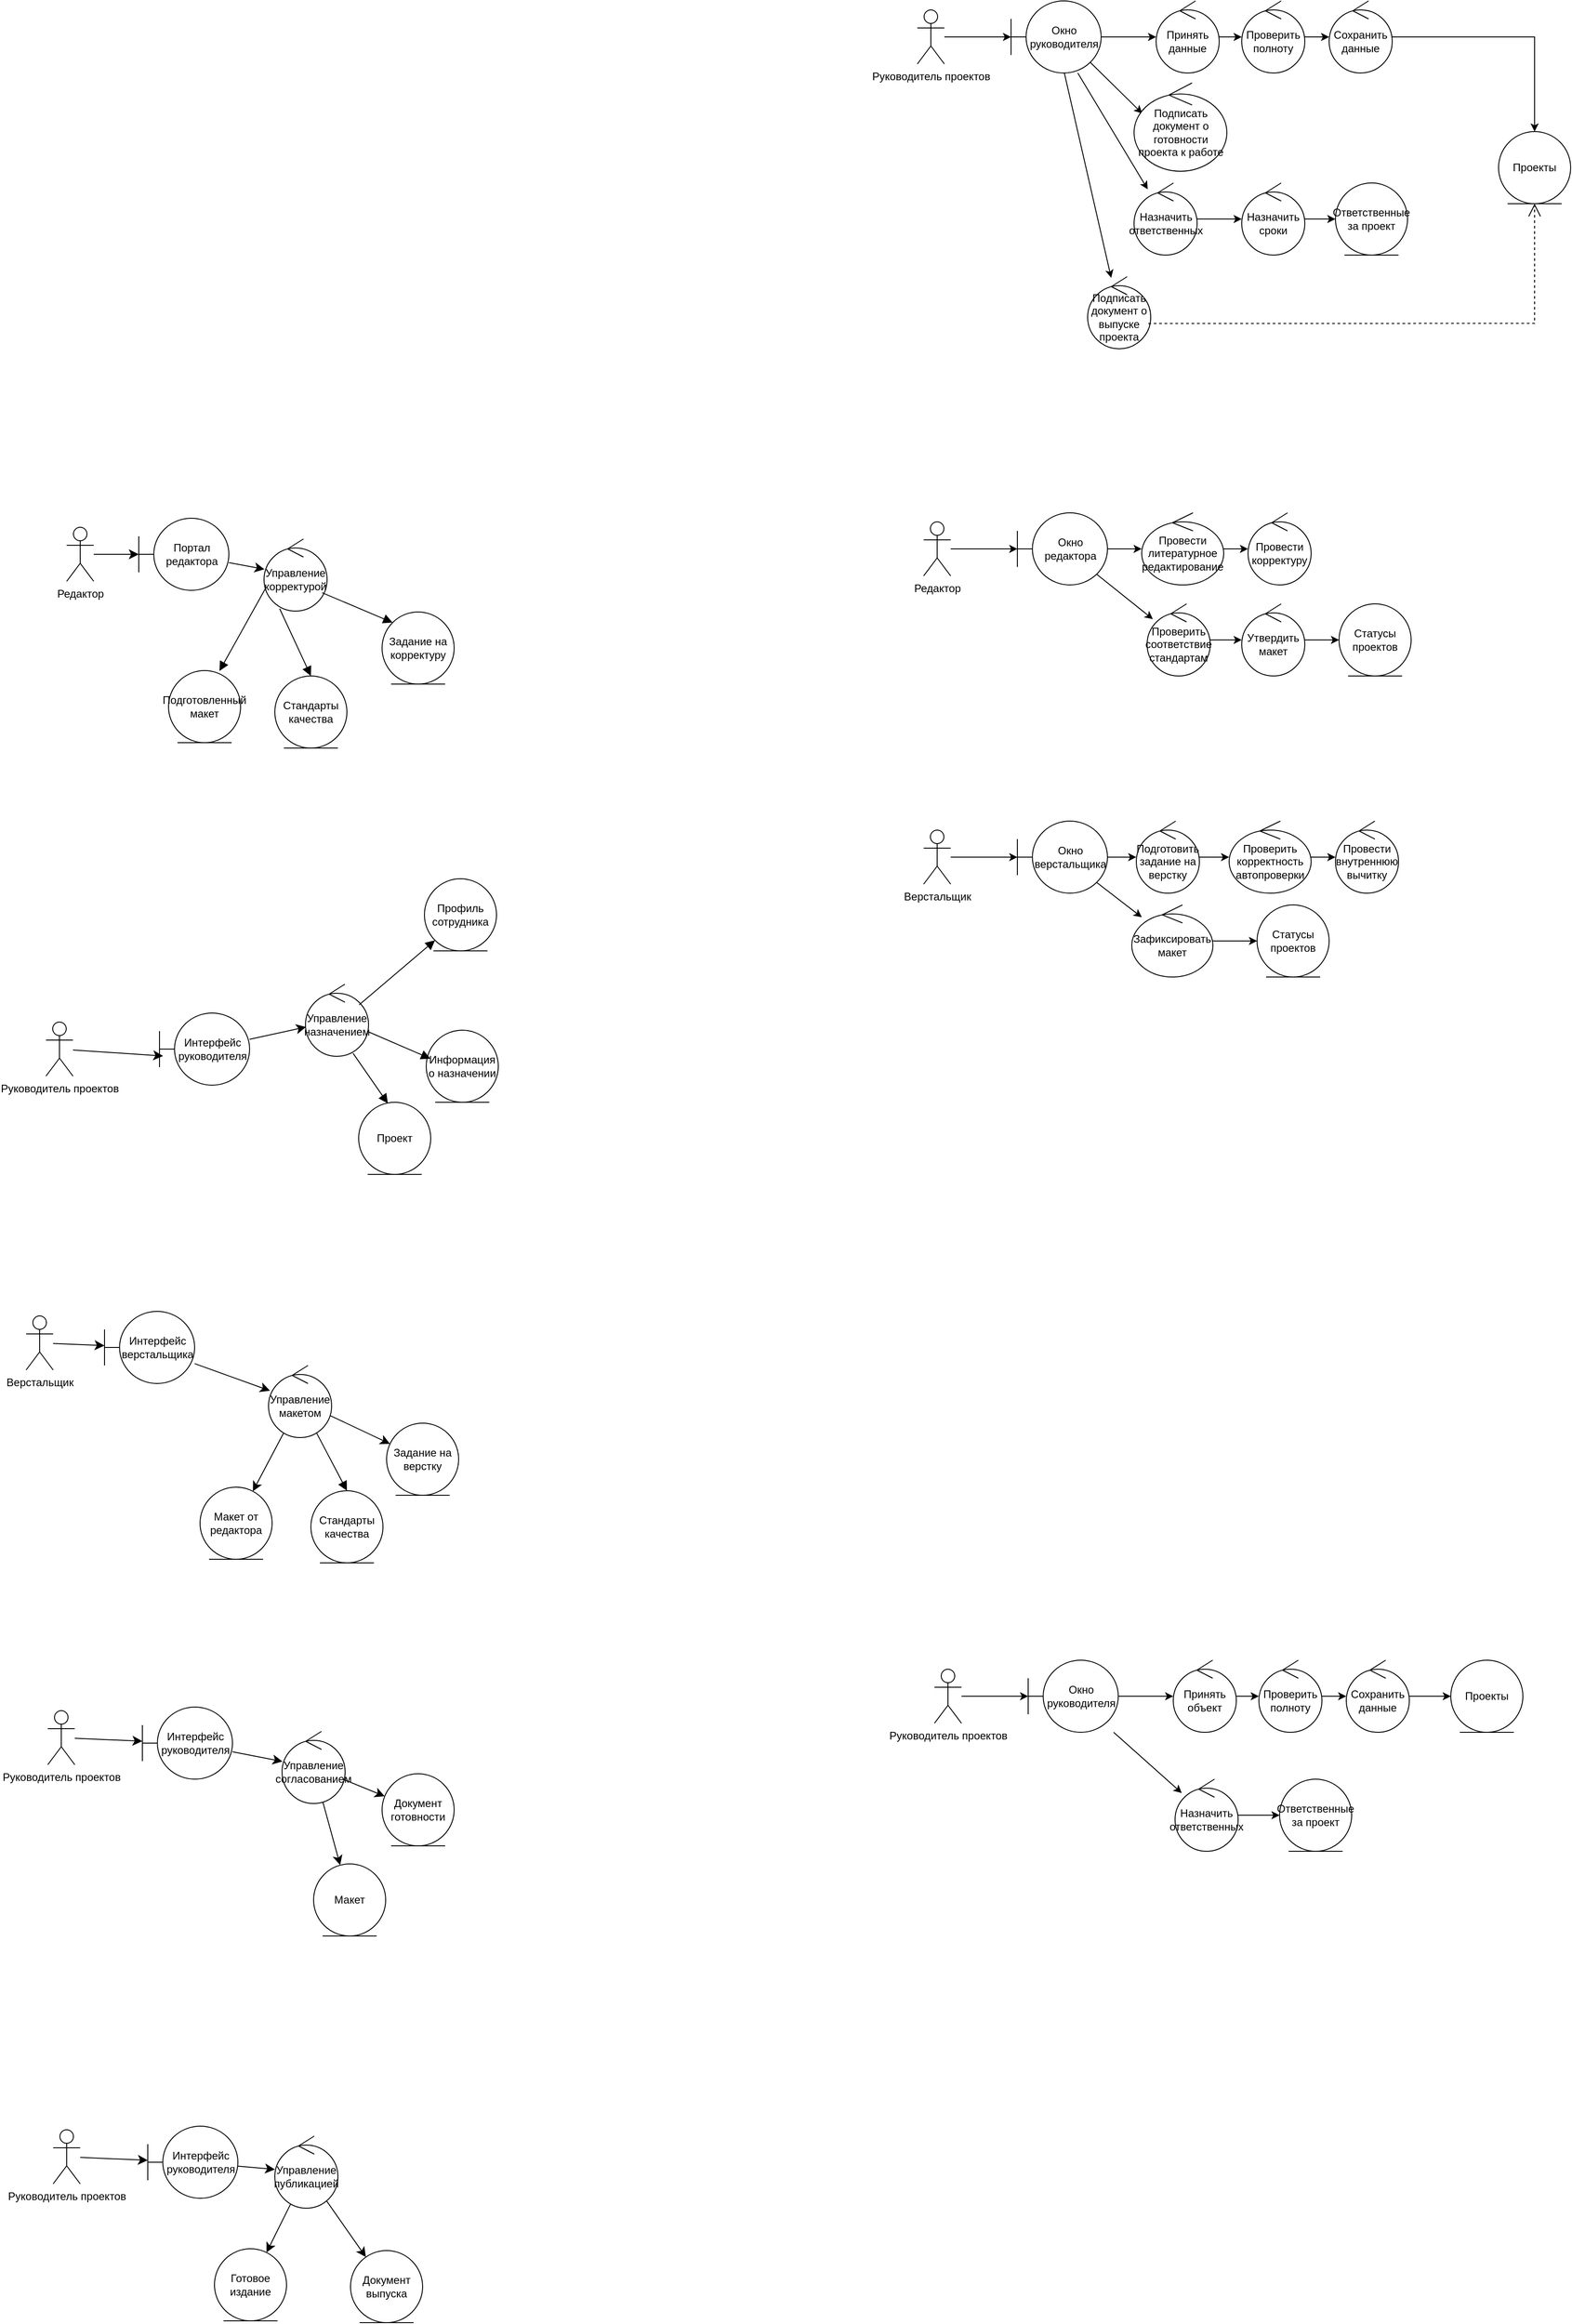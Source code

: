 <mxfile version="28.2.8">
  <diagram name="Страница — 1" id="Dmy3EzZyg0OEUsTDQze_">
    <mxGraphModel dx="1558" dy="1144" grid="0" gridSize="10" guides="1" tooltips="1" connect="1" arrows="1" fold="1" page="0" pageScale="1" pageWidth="827" pageHeight="1169" math="0" shadow="0">
      <root>
        <mxCell id="0" />
        <mxCell id="1" parent="0" />
        <mxCell id="BKL7hSzqMID5r5h3rCaM-19" value="" style="edgeStyle=none;curved=1;rounded=0;orthogonalLoop=1;jettySize=auto;html=1;fontSize=12;startSize=8;endSize=8;" parent="1" source="BKL7hSzqMID5r5h3rCaM-2" target="BKL7hSzqMID5r5h3rCaM-17" edge="1">
          <mxGeometry relative="1" as="geometry" />
        </mxCell>
        <mxCell id="BKL7hSzqMID5r5h3rCaM-2" value="Портал редактора" style="shape=umlBoundary;whiteSpace=wrap;html=1;" parent="1" vertex="1">
          <mxGeometry x="-118" y="265" width="100" height="80" as="geometry" />
        </mxCell>
        <mxCell id="BKL7hSzqMID5r5h3rCaM-32" value="" style="edgeStyle=none;curved=1;rounded=0;orthogonalLoop=1;jettySize=auto;html=1;fontSize=12;startSize=8;endSize=8;" parent="1" source="BKL7hSzqMID5r5h3rCaM-3" target="BKL7hSzqMID5r5h3rCaM-31" edge="1">
          <mxGeometry relative="1" as="geometry" />
        </mxCell>
        <mxCell id="BKL7hSzqMID5r5h3rCaM-3" value="Интерфейс руководителя" style="shape=umlBoundary;whiteSpace=wrap;html=1;" parent="1" vertex="1">
          <mxGeometry x="-95" y="814" width="100" height="80" as="geometry" />
        </mxCell>
        <mxCell id="BKL7hSzqMID5r5h3rCaM-12" value="" style="edgeStyle=none;curved=1;rounded=0;orthogonalLoop=1;jettySize=auto;html=1;fontSize=12;startSize=8;endSize=8;" parent="1" source="BKL7hSzqMID5r5h3rCaM-8" target="BKL7hSzqMID5r5h3rCaM-2" edge="1">
          <mxGeometry relative="1" as="geometry" />
        </mxCell>
        <mxCell id="BKL7hSzqMID5r5h3rCaM-8" value="Редактор" style="shape=umlActor;verticalLabelPosition=bottom;verticalAlign=top;html=1;" parent="1" vertex="1">
          <mxGeometry x="-198" y="275" width="30" height="60" as="geometry" />
        </mxCell>
        <mxCell id="BKL7hSzqMID5r5h3rCaM-16" value="" style="edgeStyle=none;curved=1;rounded=0;orthogonalLoop=1;jettySize=auto;html=1;fontSize=12;startSize=8;endSize=8;" parent="1" source="BKL7hSzqMID5r5h3rCaM-9" target="BKL7hSzqMID5r5h3rCaM-15" edge="1">
          <mxGeometry relative="1" as="geometry" />
        </mxCell>
        <mxCell id="BKL7hSzqMID5r5h3rCaM-9" value="Верстальщик" style="shape=umlActor;verticalLabelPosition=bottom;verticalAlign=top;html=1;" parent="1" vertex="1">
          <mxGeometry x="-243" y="1150" width="30" height="60" as="geometry" />
        </mxCell>
        <mxCell id="BKL7hSzqMID5r5h3rCaM-14" value="" style="edgeStyle=none;curved=1;rounded=0;orthogonalLoop=1;jettySize=auto;html=1;fontSize=12;startSize=8;endSize=8;entryX=0.04;entryY=0.595;entryDx=0;entryDy=0;entryPerimeter=0;" parent="1" source="BKL7hSzqMID5r5h3rCaM-13" target="BKL7hSzqMID5r5h3rCaM-3" edge="1">
          <mxGeometry relative="1" as="geometry">
            <mxPoint x="-208.491" y="788" as="targetPoint" />
          </mxGeometry>
        </mxCell>
        <mxCell id="BKL7hSzqMID5r5h3rCaM-13" value="Руководитель проектов" style="shape=umlActor;verticalLabelPosition=bottom;verticalAlign=top;html=1;" parent="1" vertex="1">
          <mxGeometry x="-221" y="824" width="30" height="60" as="geometry" />
        </mxCell>
        <mxCell id="BKL7hSzqMID5r5h3rCaM-40" value="" style="edgeStyle=none;curved=1;rounded=0;orthogonalLoop=1;jettySize=auto;html=1;fontSize=12;startSize=8;endSize=8;" parent="1" source="BKL7hSzqMID5r5h3rCaM-15" target="BKL7hSzqMID5r5h3rCaM-18" edge="1">
          <mxGeometry relative="1" as="geometry" />
        </mxCell>
        <mxCell id="BKL7hSzqMID5r5h3rCaM-15" value="Интерфейс верстальщика" style="shape=umlBoundary;whiteSpace=wrap;html=1;" parent="1" vertex="1">
          <mxGeometry x="-156" y="1145" width="100" height="80" as="geometry" />
        </mxCell>
        <mxCell id="BKL7hSzqMID5r5h3rCaM-17" value="Управление корректурой" style="ellipse;shape=umlControl;whiteSpace=wrap;html=1;" parent="1" vertex="1">
          <mxGeometry x="21" y="288" width="70" height="80" as="geometry" />
        </mxCell>
        <mxCell id="BKL7hSzqMID5r5h3rCaM-46" value="" style="edgeStyle=none;curved=1;rounded=0;orthogonalLoop=1;jettySize=auto;html=1;fontSize=12;startSize=8;endSize=8;" parent="1" source="BKL7hSzqMID5r5h3rCaM-18" target="BKL7hSzqMID5r5h3rCaM-42" edge="1">
          <mxGeometry relative="1" as="geometry" />
        </mxCell>
        <mxCell id="BKL7hSzqMID5r5h3rCaM-47" value="" style="edgeStyle=none;curved=1;rounded=0;orthogonalLoop=1;jettySize=auto;html=1;fontSize=12;startSize=8;endSize=8;" parent="1" source="BKL7hSzqMID5r5h3rCaM-18" target="BKL7hSzqMID5r5h3rCaM-43" edge="1">
          <mxGeometry relative="1" as="geometry" />
        </mxCell>
        <mxCell id="BKL7hSzqMID5r5h3rCaM-18" value="Управление макетом" style="ellipse;shape=umlControl;whiteSpace=wrap;html=1;" parent="1" vertex="1">
          <mxGeometry x="26" y="1205" width="70" height="80" as="geometry" />
        </mxCell>
        <mxCell id="BKL7hSzqMID5r5h3rCaM-20" value="Стандарты качества" style="ellipse;shape=umlEntity;whiteSpace=wrap;html=1;" parent="1" vertex="1">
          <mxGeometry x="33" y="440" width="80" height="80" as="geometry" />
        </mxCell>
        <mxCell id="BKL7hSzqMID5r5h3rCaM-21" value="Подготовленный макет" style="ellipse;shape=umlEntity;whiteSpace=wrap;html=1;" parent="1" vertex="1">
          <mxGeometry x="-85" y="434" width="80" height="80" as="geometry" />
        </mxCell>
        <mxCell id="BKL7hSzqMID5r5h3rCaM-22" value="Задание на корректуру" style="ellipse;shape=umlEntity;whiteSpace=wrap;html=1;" parent="1" vertex="1">
          <mxGeometry x="152" y="369" width="80" height="80" as="geometry" />
        </mxCell>
        <mxCell id="BKL7hSzqMID5r5h3rCaM-23" value="" style="endArrow=block;endFill=1;html=1;align=left;verticalAlign=top;rounded=0;fontSize=12;startSize=8;endSize=8;exitX=0.922;exitY=0.746;exitDx=0;exitDy=0;exitPerimeter=0;entryX=0;entryY=0;entryDx=0;entryDy=0;" parent="1" source="BKL7hSzqMID5r5h3rCaM-17" target="BKL7hSzqMID5r5h3rCaM-22" edge="1">
          <mxGeometry x="-1" relative="1" as="geometry">
            <mxPoint x="101" y="552" as="sourcePoint" />
            <mxPoint x="261" y="552" as="targetPoint" />
          </mxGeometry>
        </mxCell>
        <mxCell id="BKL7hSzqMID5r5h3rCaM-25" value="" style="endArrow=block;endFill=1;html=1;align=left;verticalAlign=top;rounded=0;fontSize=12;startSize=8;endSize=8;exitX=0.248;exitY=0.967;exitDx=0;exitDy=0;exitPerimeter=0;entryX=0.5;entryY=0;entryDx=0;entryDy=0;" parent="1" source="BKL7hSzqMID5r5h3rCaM-17" target="BKL7hSzqMID5r5h3rCaM-20" edge="1">
          <mxGeometry x="-1" relative="1" as="geometry">
            <mxPoint x="82" y="416" as="sourcePoint" />
            <mxPoint x="128" y="471" as="targetPoint" />
            <mxPoint as="offset" />
          </mxGeometry>
        </mxCell>
        <mxCell id="BKL7hSzqMID5r5h3rCaM-27" value="" style="endArrow=block;endFill=1;html=1;align=left;verticalAlign=top;rounded=0;fontSize=12;startSize=8;endSize=8;exitX=0.032;exitY=0.672;exitDx=0;exitDy=0;exitPerimeter=0;entryX=0.707;entryY=0.006;entryDx=0;entryDy=0;entryPerimeter=0;" parent="1" source="BKL7hSzqMID5r5h3rCaM-17" target="BKL7hSzqMID5r5h3rCaM-21" edge="1">
          <mxGeometry x="-1" relative="1" as="geometry">
            <mxPoint x="-46" y="403" as="sourcePoint" />
            <mxPoint y="458" as="targetPoint" />
          </mxGeometry>
        </mxCell>
        <mxCell id="BKL7hSzqMID5r5h3rCaM-31" value="Управление назначением" style="ellipse;shape=umlControl;whiteSpace=wrap;html=1;" parent="1" vertex="1">
          <mxGeometry x="67" y="782" width="70" height="80" as="geometry" />
        </mxCell>
        <mxCell id="BKL7hSzqMID5r5h3rCaM-33" value="Информация о назначении" style="ellipse;shape=umlEntity;whiteSpace=wrap;html=1;" parent="1" vertex="1">
          <mxGeometry x="201" y="833" width="80" height="80" as="geometry" />
        </mxCell>
        <mxCell id="BKL7hSzqMID5r5h3rCaM-34" value="Проект" style="ellipse;shape=umlEntity;whiteSpace=wrap;html=1;" parent="1" vertex="1">
          <mxGeometry x="126" y="913" width="80" height="80" as="geometry" />
        </mxCell>
        <mxCell id="BKL7hSzqMID5r5h3rCaM-35" value="" style="endArrow=block;endFill=1;html=1;align=left;verticalAlign=top;rounded=0;fontSize=12;startSize=8;endSize=8;exitX=1.008;exitY=0.664;exitDx=0;exitDy=0;exitPerimeter=0;entryX=0.059;entryY=0.395;entryDx=0;entryDy=0;entryPerimeter=0;" parent="1" source="BKL7hSzqMID5r5h3rCaM-31" target="BKL7hSzqMID5r5h3rCaM-33" edge="1">
          <mxGeometry x="-1" relative="1" as="geometry">
            <mxPoint x="146" y="819.5" as="sourcePoint" />
            <mxPoint x="192" y="874.5" as="targetPoint" />
          </mxGeometry>
        </mxCell>
        <mxCell id="BKL7hSzqMID5r5h3rCaM-36" value="" style="endArrow=block;endFill=1;html=1;align=left;verticalAlign=top;rounded=0;fontSize=12;startSize=8;endSize=8;exitX=0.755;exitY=0.959;exitDx=0;exitDy=0;exitPerimeter=0;entryX=0.405;entryY=0.016;entryDx=0;entryDy=0;entryPerimeter=0;" parent="1" source="BKL7hSzqMID5r5h3rCaM-31" target="BKL7hSzqMID5r5h3rCaM-34" edge="1">
          <mxGeometry x="-1" relative="1" as="geometry">
            <mxPoint x="117" y="844" as="sourcePoint" />
            <mxPoint x="163" y="899" as="targetPoint" />
          </mxGeometry>
        </mxCell>
        <mxCell id="BKL7hSzqMID5r5h3rCaM-37" value="Профиль сотрудника" style="ellipse;shape=umlEntity;whiteSpace=wrap;html=1;" parent="1" vertex="1">
          <mxGeometry x="199" y="665" width="80" height="80" as="geometry" />
        </mxCell>
        <mxCell id="BKL7hSzqMID5r5h3rCaM-38" value="" style="endArrow=block;endFill=1;html=1;align=left;verticalAlign=top;rounded=0;fontSize=12;startSize=8;endSize=8;exitX=0.851;exitY=0.286;exitDx=0;exitDy=0;exitPerimeter=0;entryX=0;entryY=1;entryDx=0;entryDy=0;" parent="1" source="BKL7hSzqMID5r5h3rCaM-31" target="BKL7hSzqMID5r5h3rCaM-37" edge="1">
          <mxGeometry x="-1" relative="1" as="geometry">
            <mxPoint x="158" y="842" as="sourcePoint" />
            <mxPoint x="204" y="897" as="targetPoint" />
          </mxGeometry>
        </mxCell>
        <mxCell id="BKL7hSzqMID5r5h3rCaM-41" value="Стандарты качества" style="ellipse;shape=umlEntity;whiteSpace=wrap;html=1;" parent="1" vertex="1">
          <mxGeometry x="73" y="1344" width="80" height="80" as="geometry" />
        </mxCell>
        <mxCell id="BKL7hSzqMID5r5h3rCaM-42" value="Макет от редактора" style="ellipse;shape=umlEntity;whiteSpace=wrap;html=1;" parent="1" vertex="1">
          <mxGeometry x="-50" y="1340" width="80" height="80" as="geometry" />
        </mxCell>
        <mxCell id="BKL7hSzqMID5r5h3rCaM-43" value="Задание на верстку" style="ellipse;shape=umlEntity;whiteSpace=wrap;html=1;" parent="1" vertex="1">
          <mxGeometry x="157" y="1269" width="80" height="80" as="geometry" />
        </mxCell>
        <mxCell id="BKL7hSzqMID5r5h3rCaM-44" value="" style="endArrow=block;endFill=1;html=1;align=left;verticalAlign=top;rounded=0;fontSize=12;startSize=8;endSize=8;entryX=0.5;entryY=0;entryDx=0;entryDy=0;" parent="1" source="BKL7hSzqMID5r5h3rCaM-18" target="BKL7hSzqMID5r5h3rCaM-41" edge="1">
          <mxGeometry x="-1" relative="1" as="geometry">
            <mxPoint x="74" y="1285" as="sourcePoint" />
            <mxPoint x="164" y="1391" as="targetPoint" />
            <mxPoint as="offset" />
          </mxGeometry>
        </mxCell>
        <mxCell id="BKL7hSzqMID5r5h3rCaM-52" value="" style="edgeStyle=none;curved=1;rounded=0;orthogonalLoop=1;jettySize=auto;html=1;fontSize=12;startSize=8;endSize=8;" parent="1" source="BKL7hSzqMID5r5h3rCaM-48" target="BKL7hSzqMID5r5h3rCaM-51" edge="1">
          <mxGeometry relative="1" as="geometry" />
        </mxCell>
        <mxCell id="BKL7hSzqMID5r5h3rCaM-48" value="Руководитель проектов" style="shape=umlActor;verticalLabelPosition=bottom;verticalAlign=top;html=1;" parent="1" vertex="1">
          <mxGeometry x="-219" y="1588" width="30" height="60" as="geometry" />
        </mxCell>
        <mxCell id="BKL7hSzqMID5r5h3rCaM-58" value="" style="edgeStyle=none;curved=1;rounded=0;orthogonalLoop=1;jettySize=auto;html=1;fontSize=12;startSize=8;endSize=8;" parent="1" source="BKL7hSzqMID5r5h3rCaM-51" target="BKL7hSzqMID5r5h3rCaM-56" edge="1">
          <mxGeometry relative="1" as="geometry" />
        </mxCell>
        <mxCell id="BKL7hSzqMID5r5h3rCaM-51" value="Интерфейс руководителя" style="shape=umlBoundary;whiteSpace=wrap;html=1;" parent="1" vertex="1">
          <mxGeometry x="-114" y="1584" width="100" height="80" as="geometry" />
        </mxCell>
        <mxCell id="BKL7hSzqMID5r5h3rCaM-66" value="" style="edgeStyle=none;curved=1;rounded=0;orthogonalLoop=1;jettySize=auto;html=1;fontSize=12;startSize=8;endSize=8;" parent="1" source="BKL7hSzqMID5r5h3rCaM-56" target="BKL7hSzqMID5r5h3rCaM-61" edge="1">
          <mxGeometry relative="1" as="geometry" />
        </mxCell>
        <mxCell id="BKL7hSzqMID5r5h3rCaM-67" value="" style="edgeStyle=none;curved=1;rounded=0;orthogonalLoop=1;jettySize=auto;html=1;fontSize=12;startSize=8;endSize=8;" parent="1" source="BKL7hSzqMID5r5h3rCaM-56" target="BKL7hSzqMID5r5h3rCaM-60" edge="1">
          <mxGeometry relative="1" as="geometry" />
        </mxCell>
        <mxCell id="BKL7hSzqMID5r5h3rCaM-56" value="Управление согласованием" style="ellipse;shape=umlControl;whiteSpace=wrap;html=1;" parent="1" vertex="1">
          <mxGeometry x="41" y="1611" width="70" height="80" as="geometry" />
        </mxCell>
        <mxCell id="BKL7hSzqMID5r5h3rCaM-60" value="Документ готовности" style="ellipse;shape=umlEntity;whiteSpace=wrap;html=1;" parent="1" vertex="1">
          <mxGeometry x="152" y="1658" width="80" height="80" as="geometry" />
        </mxCell>
        <mxCell id="BKL7hSzqMID5r5h3rCaM-61" value="Макет" style="ellipse;shape=umlEntity;whiteSpace=wrap;html=1;" parent="1" vertex="1">
          <mxGeometry x="76" y="1758" width="80" height="80" as="geometry" />
        </mxCell>
        <mxCell id="BKL7hSzqMID5r5h3rCaM-68" value="" style="edgeStyle=none;curved=1;rounded=0;orthogonalLoop=1;jettySize=auto;html=1;fontSize=12;startSize=8;endSize=8;" parent="1" source="BKL7hSzqMID5r5h3rCaM-69" target="BKL7hSzqMID5r5h3rCaM-71" edge="1">
          <mxGeometry relative="1" as="geometry" />
        </mxCell>
        <mxCell id="BKL7hSzqMID5r5h3rCaM-69" value="Руководитель проектов" style="shape=umlActor;verticalLabelPosition=bottom;verticalAlign=top;html=1;" parent="1" vertex="1">
          <mxGeometry x="-213" y="2053" width="30" height="60" as="geometry" />
        </mxCell>
        <mxCell id="BKL7hSzqMID5r5h3rCaM-70" value="" style="edgeStyle=none;curved=1;rounded=0;orthogonalLoop=1;jettySize=auto;html=1;fontSize=12;startSize=8;endSize=8;" parent="1" source="BKL7hSzqMID5r5h3rCaM-71" target="BKL7hSzqMID5r5h3rCaM-74" edge="1">
          <mxGeometry relative="1" as="geometry" />
        </mxCell>
        <mxCell id="BKL7hSzqMID5r5h3rCaM-71" value="Интерфейс руководителя" style="shape=umlBoundary;whiteSpace=wrap;html=1;" parent="1" vertex="1">
          <mxGeometry x="-108" y="2049" width="100" height="80" as="geometry" />
        </mxCell>
        <mxCell id="BKL7hSzqMID5r5h3rCaM-72" value="" style="edgeStyle=none;curved=1;rounded=0;orthogonalLoop=1;jettySize=auto;html=1;fontSize=12;startSize=8;endSize=8;" parent="1" source="BKL7hSzqMID5r5h3rCaM-74" target="BKL7hSzqMID5r5h3rCaM-76" edge="1">
          <mxGeometry relative="1" as="geometry" />
        </mxCell>
        <mxCell id="BKL7hSzqMID5r5h3rCaM-73" value="" style="edgeStyle=none;curved=1;rounded=0;orthogonalLoop=1;jettySize=auto;html=1;fontSize=12;startSize=8;endSize=8;" parent="1" source="BKL7hSzqMID5r5h3rCaM-74" target="BKL7hSzqMID5r5h3rCaM-75" edge="1">
          <mxGeometry relative="1" as="geometry" />
        </mxCell>
        <mxCell id="BKL7hSzqMID5r5h3rCaM-74" value="Управление публикацией" style="ellipse;shape=umlControl;whiteSpace=wrap;html=1;" parent="1" vertex="1">
          <mxGeometry x="33" y="2060" width="70" height="80" as="geometry" />
        </mxCell>
        <mxCell id="BKL7hSzqMID5r5h3rCaM-75" value="Документ выпуска" style="ellipse;shape=umlEntity;whiteSpace=wrap;html=1;" parent="1" vertex="1">
          <mxGeometry x="117" y="2187" width="80" height="80" as="geometry" />
        </mxCell>
        <mxCell id="BKL7hSzqMID5r5h3rCaM-76" value="Готовое издание" style="ellipse;shape=umlEntity;whiteSpace=wrap;html=1;" parent="1" vertex="1">
          <mxGeometry x="-34" y="2185" width="80" height="80" as="geometry" />
        </mxCell>
        <mxCell id="clYEneUToOOTJ59yBloa-11" value="" style="edgeStyle=orthogonalEdgeStyle;rounded=0;orthogonalLoop=1;jettySize=auto;html=1;" parent="1" source="clYEneUToOOTJ59yBloa-1" target="clYEneUToOOTJ59yBloa-8" edge="1">
          <mxGeometry relative="1" as="geometry" />
        </mxCell>
        <mxCell id="clYEneUToOOTJ59yBloa-1" value="Принять объект" style="ellipse;shape=umlControl;whiteSpace=wrap;html=1;" parent="1" vertex="1">
          <mxGeometry x="1030" y="1532" width="70" height="80" as="geometry" />
        </mxCell>
        <mxCell id="clYEneUToOOTJ59yBloa-6" value="" style="edgeStyle=orthogonalEdgeStyle;rounded=0;orthogonalLoop=1;jettySize=auto;html=1;" parent="1" source="clYEneUToOOTJ59yBloa-2" target="clYEneUToOOTJ59yBloa-3" edge="1">
          <mxGeometry relative="1" as="geometry" />
        </mxCell>
        <mxCell id="clYEneUToOOTJ59yBloa-2" value="Руководитель проектов" style="shape=umlActor;verticalLabelPosition=bottom;verticalAlign=top;html=1;" parent="1" vertex="1">
          <mxGeometry x="765" y="1542" width="30" height="60" as="geometry" />
        </mxCell>
        <mxCell id="clYEneUToOOTJ59yBloa-7" value="" style="edgeStyle=orthogonalEdgeStyle;rounded=0;orthogonalLoop=1;jettySize=auto;html=1;" parent="1" source="clYEneUToOOTJ59yBloa-3" target="clYEneUToOOTJ59yBloa-1" edge="1">
          <mxGeometry relative="1" as="geometry" />
        </mxCell>
        <mxCell id="hmrP-TAmWbnBBcYWX02s-4" value="" style="rounded=0;orthogonalLoop=1;jettySize=auto;html=1;" edge="1" parent="1" source="clYEneUToOOTJ59yBloa-3" target="hmrP-TAmWbnBBcYWX02s-1">
          <mxGeometry relative="1" as="geometry" />
        </mxCell>
        <mxCell id="clYEneUToOOTJ59yBloa-3" value="Окно руководителя" style="shape=umlBoundary;whiteSpace=wrap;html=1;" parent="1" vertex="1">
          <mxGeometry x="869" y="1532" width="100" height="80" as="geometry" />
        </mxCell>
        <mxCell id="clYEneUToOOTJ59yBloa-12" value="" style="edgeStyle=orthogonalEdgeStyle;rounded=0;orthogonalLoop=1;jettySize=auto;html=1;" parent="1" source="clYEneUToOOTJ59yBloa-8" target="clYEneUToOOTJ59yBloa-10" edge="1">
          <mxGeometry relative="1" as="geometry" />
        </mxCell>
        <mxCell id="clYEneUToOOTJ59yBloa-8" value="Проверить полноту" style="ellipse;shape=umlControl;whiteSpace=wrap;html=1;" parent="1" vertex="1">
          <mxGeometry x="1125" y="1532" width="70" height="80" as="geometry" />
        </mxCell>
        <mxCell id="clYEneUToOOTJ59yBloa-14" value="" style="edgeStyle=orthogonalEdgeStyle;rounded=0;orthogonalLoop=1;jettySize=auto;html=1;" parent="1" source="clYEneUToOOTJ59yBloa-10" target="clYEneUToOOTJ59yBloa-13" edge="1">
          <mxGeometry relative="1" as="geometry" />
        </mxCell>
        <mxCell id="clYEneUToOOTJ59yBloa-10" value="Сохранить данные" style="ellipse;shape=umlControl;whiteSpace=wrap;html=1;" parent="1" vertex="1">
          <mxGeometry x="1222" y="1532" width="70" height="80" as="geometry" />
        </mxCell>
        <mxCell id="clYEneUToOOTJ59yBloa-13" value="Проекты" style="ellipse;shape=umlEntity;whiteSpace=wrap;html=1;" parent="1" vertex="1">
          <mxGeometry x="1338" y="1532" width="80" height="80" as="geometry" />
        </mxCell>
        <mxCell id="hmrP-TAmWbnBBcYWX02s-5" value="" style="edgeStyle=orthogonalEdgeStyle;rounded=0;orthogonalLoop=1;jettySize=auto;html=1;" edge="1" parent="1" source="hmrP-TAmWbnBBcYWX02s-1" target="hmrP-TAmWbnBBcYWX02s-3">
          <mxGeometry relative="1" as="geometry">
            <mxPoint x="1135.0" y="1704.077" as="targetPoint" />
          </mxGeometry>
        </mxCell>
        <mxCell id="hmrP-TAmWbnBBcYWX02s-1" value="Назначить ответственных" style="ellipse;shape=umlControl;whiteSpace=wrap;html=1;" vertex="1" parent="1">
          <mxGeometry x="1032" y="1664" width="70" height="80" as="geometry" />
        </mxCell>
        <mxCell id="hmrP-TAmWbnBBcYWX02s-3" value="Ответственные за проект" style="ellipse;shape=umlEntity;whiteSpace=wrap;html=1;" vertex="1" parent="1">
          <mxGeometry x="1148" y="1664" width="80" height="80" as="geometry" />
        </mxCell>
        <mxCell id="hmrP-TAmWbnBBcYWX02s-7" value="" style="edgeStyle=orthogonalEdgeStyle;rounded=0;orthogonalLoop=1;jettySize=auto;html=1;" edge="1" parent="1" source="hmrP-TAmWbnBBcYWX02s-8" target="hmrP-TAmWbnBBcYWX02s-15">
          <mxGeometry relative="1" as="geometry" />
        </mxCell>
        <mxCell id="hmrP-TAmWbnBBcYWX02s-8" value="Принять данные" style="ellipse;shape=umlControl;whiteSpace=wrap;html=1;" vertex="1" parent="1">
          <mxGeometry x="1011" y="-309" width="70" height="80" as="geometry" />
        </mxCell>
        <mxCell id="hmrP-TAmWbnBBcYWX02s-9" value="" style="edgeStyle=orthogonalEdgeStyle;rounded=0;orthogonalLoop=1;jettySize=auto;html=1;" edge="1" parent="1" source="hmrP-TAmWbnBBcYWX02s-10" target="hmrP-TAmWbnBBcYWX02s-13">
          <mxGeometry relative="1" as="geometry" />
        </mxCell>
        <mxCell id="hmrP-TAmWbnBBcYWX02s-10" value="Руководитель проектов" style="shape=umlActor;verticalLabelPosition=bottom;verticalAlign=top;html=1;" vertex="1" parent="1">
          <mxGeometry x="746" y="-299" width="30" height="60" as="geometry" />
        </mxCell>
        <mxCell id="hmrP-TAmWbnBBcYWX02s-11" value="" style="edgeStyle=orthogonalEdgeStyle;rounded=0;orthogonalLoop=1;jettySize=auto;html=1;" edge="1" parent="1" source="hmrP-TAmWbnBBcYWX02s-13" target="hmrP-TAmWbnBBcYWX02s-8">
          <mxGeometry relative="1" as="geometry" />
        </mxCell>
        <mxCell id="hmrP-TAmWbnBBcYWX02s-12" value="" style="rounded=0;orthogonalLoop=1;jettySize=auto;html=1;" edge="1" parent="1" source="hmrP-TAmWbnBBcYWX02s-13" target="hmrP-TAmWbnBBcYWX02s-20">
          <mxGeometry relative="1" as="geometry" />
        </mxCell>
        <mxCell id="hmrP-TAmWbnBBcYWX02s-25" value="" style="rounded=0;orthogonalLoop=1;jettySize=auto;html=1;entryX=0.088;entryY=0.346;entryDx=0;entryDy=0;entryPerimeter=0;exitX=0.871;exitY=0.842;exitDx=0;exitDy=0;exitPerimeter=0;" edge="1" parent="1" source="hmrP-TAmWbnBBcYWX02s-13" target="hmrP-TAmWbnBBcYWX02s-26">
          <mxGeometry relative="1" as="geometry">
            <mxPoint x="1006.589" y="-181.36" as="targetPoint" />
          </mxGeometry>
        </mxCell>
        <mxCell id="hmrP-TAmWbnBBcYWX02s-29" value="" style="rounded=0;orthogonalLoop=1;jettySize=auto;html=1;" edge="1" parent="1" source="hmrP-TAmWbnBBcYWX02s-13" target="hmrP-TAmWbnBBcYWX02s-28">
          <mxGeometry relative="1" as="geometry" />
        </mxCell>
        <mxCell id="hmrP-TAmWbnBBcYWX02s-13" value="Окно руководителя" style="shape=umlBoundary;whiteSpace=wrap;html=1;" vertex="1" parent="1">
          <mxGeometry x="850" y="-309" width="100" height="80" as="geometry" />
        </mxCell>
        <mxCell id="hmrP-TAmWbnBBcYWX02s-14" value="" style="edgeStyle=orthogonalEdgeStyle;rounded=0;orthogonalLoop=1;jettySize=auto;html=1;" edge="1" parent="1" source="hmrP-TAmWbnBBcYWX02s-15" target="hmrP-TAmWbnBBcYWX02s-17">
          <mxGeometry relative="1" as="geometry" />
        </mxCell>
        <mxCell id="hmrP-TAmWbnBBcYWX02s-15" value="Проверить полноту" style="ellipse;shape=umlControl;whiteSpace=wrap;html=1;" vertex="1" parent="1">
          <mxGeometry x="1106" y="-309" width="70" height="80" as="geometry" />
        </mxCell>
        <mxCell id="hmrP-TAmWbnBBcYWX02s-16" value="" style="edgeStyle=orthogonalEdgeStyle;rounded=0;orthogonalLoop=1;jettySize=auto;html=1;" edge="1" parent="1" source="hmrP-TAmWbnBBcYWX02s-17" target="hmrP-TAmWbnBBcYWX02s-18">
          <mxGeometry relative="1" as="geometry" />
        </mxCell>
        <mxCell id="hmrP-TAmWbnBBcYWX02s-17" value="Сохранить данные" style="ellipse;shape=umlControl;whiteSpace=wrap;html=1;" vertex="1" parent="1">
          <mxGeometry x="1203" y="-309" width="70" height="80" as="geometry" />
        </mxCell>
        <mxCell id="hmrP-TAmWbnBBcYWX02s-18" value="Проекты" style="ellipse;shape=umlEntity;whiteSpace=wrap;html=1;" vertex="1" parent="1">
          <mxGeometry x="1391" y="-164" width="80" height="80" as="geometry" />
        </mxCell>
        <mxCell id="hmrP-TAmWbnBBcYWX02s-19" value="" style="edgeStyle=orthogonalEdgeStyle;rounded=0;orthogonalLoop=1;jettySize=auto;html=1;" edge="1" parent="1" source="hmrP-TAmWbnBBcYWX02s-20" target="hmrP-TAmWbnBBcYWX02s-22">
          <mxGeometry relative="1" as="geometry" />
        </mxCell>
        <mxCell id="hmrP-TAmWbnBBcYWX02s-20" value="Назначить ответственных" style="ellipse;shape=umlControl;whiteSpace=wrap;html=1;" vertex="1" parent="1">
          <mxGeometry x="986.5" y="-107" width="70" height="80" as="geometry" />
        </mxCell>
        <mxCell id="hmrP-TAmWbnBBcYWX02s-21" value="" style="edgeStyle=orthogonalEdgeStyle;rounded=0;orthogonalLoop=1;jettySize=auto;html=1;" edge="1" parent="1" source="hmrP-TAmWbnBBcYWX02s-22" target="hmrP-TAmWbnBBcYWX02s-23">
          <mxGeometry relative="1" as="geometry" />
        </mxCell>
        <mxCell id="hmrP-TAmWbnBBcYWX02s-22" value="Назначить сроки" style="ellipse;shape=umlControl;whiteSpace=wrap;html=1;" vertex="1" parent="1">
          <mxGeometry x="1106" y="-107" width="70" height="80" as="geometry" />
        </mxCell>
        <mxCell id="hmrP-TAmWbnBBcYWX02s-23" value="Ответственные за проект" style="ellipse;shape=umlEntity;whiteSpace=wrap;html=1;" vertex="1" parent="1">
          <mxGeometry x="1210" y="-107" width="80" height="80" as="geometry" />
        </mxCell>
        <mxCell id="hmrP-TAmWbnBBcYWX02s-26" value="Подписать документ о готовности проекта к работе" style="ellipse;shape=umlControl;whiteSpace=wrap;html=1;" vertex="1" parent="1">
          <mxGeometry x="986.5" y="-218" width="103" height="98" as="geometry" />
        </mxCell>
        <mxCell id="hmrP-TAmWbnBBcYWX02s-28" value="Подписать документ о выпуске проекта" style="ellipse;shape=umlControl;whiteSpace=wrap;html=1;" vertex="1" parent="1">
          <mxGeometry x="935" y="-3" width="70" height="80" as="geometry" />
        </mxCell>
        <mxCell id="hmrP-TAmWbnBBcYWX02s-30" value="" style="endArrow=open;endSize=12;dashed=1;html=1;rounded=0;exitX=0.962;exitY=0.648;exitDx=0;exitDy=0;exitPerimeter=0;entryX=0.5;entryY=1;entryDx=0;entryDy=0;edgeStyle=orthogonalEdgeStyle;" edge="1" parent="1" source="hmrP-TAmWbnBBcYWX02s-28" target="hmrP-TAmWbnBBcYWX02s-18">
          <mxGeometry width="160" relative="1" as="geometry">
            <mxPoint x="1050" y="52" as="sourcePoint" />
            <mxPoint x="1210" y="52" as="targetPoint" />
          </mxGeometry>
        </mxCell>
        <mxCell id="hmrP-TAmWbnBBcYWX02s-31" value="" style="edgeStyle=orthogonalEdgeStyle;rounded=0;orthogonalLoop=1;jettySize=auto;html=1;" edge="1" parent="1" source="hmrP-TAmWbnBBcYWX02s-32" target="hmrP-TAmWbnBBcYWX02s-39">
          <mxGeometry relative="1" as="geometry" />
        </mxCell>
        <mxCell id="hmrP-TAmWbnBBcYWX02s-32" value="Провести литературное редактирование" style="ellipse;shape=umlControl;whiteSpace=wrap;html=1;" vertex="1" parent="1">
          <mxGeometry x="995" y="259" width="91" height="80" as="geometry" />
        </mxCell>
        <mxCell id="hmrP-TAmWbnBBcYWX02s-33" value="" style="edgeStyle=orthogonalEdgeStyle;rounded=0;orthogonalLoop=1;jettySize=auto;html=1;" edge="1" parent="1" source="hmrP-TAmWbnBBcYWX02s-34" target="hmrP-TAmWbnBBcYWX02s-37">
          <mxGeometry relative="1" as="geometry" />
        </mxCell>
        <mxCell id="hmrP-TAmWbnBBcYWX02s-34" value="Редактор" style="shape=umlActor;verticalLabelPosition=bottom;verticalAlign=top;html=1;" vertex="1" parent="1">
          <mxGeometry x="753" y="269" width="30" height="60" as="geometry" />
        </mxCell>
        <mxCell id="hmrP-TAmWbnBBcYWX02s-35" value="" style="edgeStyle=orthogonalEdgeStyle;rounded=0;orthogonalLoop=1;jettySize=auto;html=1;" edge="1" parent="1" source="hmrP-TAmWbnBBcYWX02s-37" target="hmrP-TAmWbnBBcYWX02s-32">
          <mxGeometry relative="1" as="geometry" />
        </mxCell>
        <mxCell id="hmrP-TAmWbnBBcYWX02s-36" value="" style="rounded=0;orthogonalLoop=1;jettySize=auto;html=1;exitX=0.871;exitY=0.842;exitDx=0;exitDy=0;exitPerimeter=0;" edge="1" parent="1" source="hmrP-TAmWbnBBcYWX02s-37" target="hmrP-TAmWbnBBcYWX02s-45">
          <mxGeometry relative="1" as="geometry">
            <mxPoint x="1003" y="384" as="targetPoint" />
          </mxGeometry>
        </mxCell>
        <mxCell id="hmrP-TAmWbnBBcYWX02s-37" value="Окно редактора" style="shape=umlBoundary;whiteSpace=wrap;html=1;" vertex="1" parent="1">
          <mxGeometry x="857" y="259" width="100" height="80" as="geometry" />
        </mxCell>
        <mxCell id="hmrP-TAmWbnBBcYWX02s-39" value="Провести корректуру" style="ellipse;shape=umlControl;whiteSpace=wrap;html=1;" vertex="1" parent="1">
          <mxGeometry x="1113" y="259" width="70" height="80" as="geometry" />
        </mxCell>
        <mxCell id="hmrP-TAmWbnBBcYWX02s-48" value="" style="edgeStyle=orthogonalEdgeStyle;rounded=0;orthogonalLoop=1;jettySize=auto;html=1;" edge="1" parent="1" source="hmrP-TAmWbnBBcYWX02s-44" target="hmrP-TAmWbnBBcYWX02s-47">
          <mxGeometry relative="1" as="geometry" />
        </mxCell>
        <mxCell id="hmrP-TAmWbnBBcYWX02s-44" value="Утвердить макет" style="ellipse;shape=umlControl;whiteSpace=wrap;html=1;" vertex="1" parent="1">
          <mxGeometry x="1106" y="360" width="70" height="80" as="geometry" />
        </mxCell>
        <mxCell id="hmrP-TAmWbnBBcYWX02s-46" value="" style="edgeStyle=orthogonalEdgeStyle;rounded=0;orthogonalLoop=1;jettySize=auto;html=1;" edge="1" parent="1" source="hmrP-TAmWbnBBcYWX02s-45" target="hmrP-TAmWbnBBcYWX02s-44">
          <mxGeometry relative="1" as="geometry" />
        </mxCell>
        <mxCell id="hmrP-TAmWbnBBcYWX02s-45" value="Проверить соответствие стандартам" style="ellipse;shape=umlControl;whiteSpace=wrap;html=1;" vertex="1" parent="1">
          <mxGeometry x="1001" y="360" width="70" height="80" as="geometry" />
        </mxCell>
        <mxCell id="hmrP-TAmWbnBBcYWX02s-47" value="Статусы проектов" style="ellipse;shape=umlEntity;whiteSpace=wrap;html=1;" vertex="1" parent="1">
          <mxGeometry x="1214" y="360" width="80" height="80" as="geometry" />
        </mxCell>
        <mxCell id="hmrP-TAmWbnBBcYWX02s-49" value="" style="edgeStyle=orthogonalEdgeStyle;rounded=0;orthogonalLoop=1;jettySize=auto;html=1;" edge="1" parent="1" source="hmrP-TAmWbnBBcYWX02s-50" target="hmrP-TAmWbnBBcYWX02s-56">
          <mxGeometry relative="1" as="geometry" />
        </mxCell>
        <mxCell id="hmrP-TAmWbnBBcYWX02s-50" value="Проверить корректность автопроверки" style="ellipse;shape=umlControl;whiteSpace=wrap;html=1;" vertex="1" parent="1">
          <mxGeometry x="1092" y="601" width="91" height="80" as="geometry" />
        </mxCell>
        <mxCell id="hmrP-TAmWbnBBcYWX02s-51" value="" style="edgeStyle=orthogonalEdgeStyle;rounded=0;orthogonalLoop=1;jettySize=auto;html=1;" edge="1" parent="1" source="hmrP-TAmWbnBBcYWX02s-52" target="hmrP-TAmWbnBBcYWX02s-55">
          <mxGeometry relative="1" as="geometry" />
        </mxCell>
        <mxCell id="hmrP-TAmWbnBBcYWX02s-52" value="Верстальщик" style="shape=umlActor;verticalLabelPosition=bottom;verticalAlign=top;html=1;" vertex="1" parent="1">
          <mxGeometry x="753" y="611" width="30" height="60" as="geometry" />
        </mxCell>
        <mxCell id="hmrP-TAmWbnBBcYWX02s-54" value="" style="rounded=0;orthogonalLoop=1;jettySize=auto;html=1;exitX=0.871;exitY=0.842;exitDx=0;exitDy=0;exitPerimeter=0;" edge="1" parent="1" source="hmrP-TAmWbnBBcYWX02s-55" target="hmrP-TAmWbnBBcYWX02s-58">
          <mxGeometry relative="1" as="geometry">
            <mxPoint x="1007.382" y="718.972" as="targetPoint" />
          </mxGeometry>
        </mxCell>
        <mxCell id="hmrP-TAmWbnBBcYWX02s-63" value="" style="edgeStyle=orthogonalEdgeStyle;rounded=0;orthogonalLoop=1;jettySize=auto;html=1;" edge="1" parent="1" source="hmrP-TAmWbnBBcYWX02s-55" target="hmrP-TAmWbnBBcYWX02s-62">
          <mxGeometry relative="1" as="geometry" />
        </mxCell>
        <mxCell id="hmrP-TAmWbnBBcYWX02s-55" value="Окно верстальщика" style="shape=umlBoundary;whiteSpace=wrap;html=1;" vertex="1" parent="1">
          <mxGeometry x="857" y="601" width="100" height="80" as="geometry" />
        </mxCell>
        <mxCell id="hmrP-TAmWbnBBcYWX02s-56" value="Провести внутреннюю вычитку" style="ellipse;shape=umlControl;whiteSpace=wrap;html=1;" vertex="1" parent="1">
          <mxGeometry x="1210" y="601" width="70" height="80" as="geometry" />
        </mxCell>
        <mxCell id="hmrP-TAmWbnBBcYWX02s-57" value="" style="edgeStyle=orthogonalEdgeStyle;rounded=0;orthogonalLoop=1;jettySize=auto;html=1;" edge="1" parent="1" source="hmrP-TAmWbnBBcYWX02s-58" target="hmrP-TAmWbnBBcYWX02s-61">
          <mxGeometry relative="1" as="geometry" />
        </mxCell>
        <mxCell id="hmrP-TAmWbnBBcYWX02s-58" value="Зафиксировать макет" style="ellipse;shape=umlControl;whiteSpace=wrap;html=1;" vertex="1" parent="1">
          <mxGeometry x="984" y="694" width="90" height="80" as="geometry" />
        </mxCell>
        <mxCell id="hmrP-TAmWbnBBcYWX02s-61" value="Статусы проектов" style="ellipse;shape=umlEntity;whiteSpace=wrap;html=1;" vertex="1" parent="1">
          <mxGeometry x="1123" y="694" width="80" height="80" as="geometry" />
        </mxCell>
        <mxCell id="hmrP-TAmWbnBBcYWX02s-64" value="" style="edgeStyle=orthogonalEdgeStyle;rounded=0;orthogonalLoop=1;jettySize=auto;html=1;" edge="1" parent="1" source="hmrP-TAmWbnBBcYWX02s-62" target="hmrP-TAmWbnBBcYWX02s-50">
          <mxGeometry relative="1" as="geometry" />
        </mxCell>
        <mxCell id="hmrP-TAmWbnBBcYWX02s-62" value="Подготовить задание на верстку" style="ellipse;shape=umlControl;whiteSpace=wrap;html=1;" vertex="1" parent="1">
          <mxGeometry x="989" y="601" width="70" height="80" as="geometry" />
        </mxCell>
      </root>
    </mxGraphModel>
  </diagram>
</mxfile>
